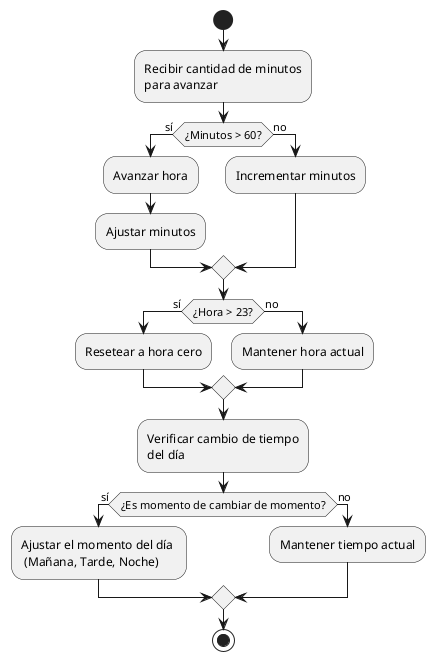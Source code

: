 @startuml CasoDeUsoAvanzarElTiempo

start
:Recibir cantidad de minutos\npara avanzar;
if (¿Minutos > 60?) then (sí)
    :Avanzar hora;
    :Ajustar minutos;
else (no)
    :Incrementar minutos;
endif
if (¿Hora > 23?) then (sí)
    :Resetear a hora cero;
else (no)
    :Mantener hora actual;
endif
:Verificar cambio de tiempo\ndel día;
if (¿Es momento de cambiar de momento?) then (sí)
    :Ajustar el momento del día \n (Mañana, Tarde, Noche);
else (no)
    :Mantener tiempo actual;
endif
stop

@enduml
